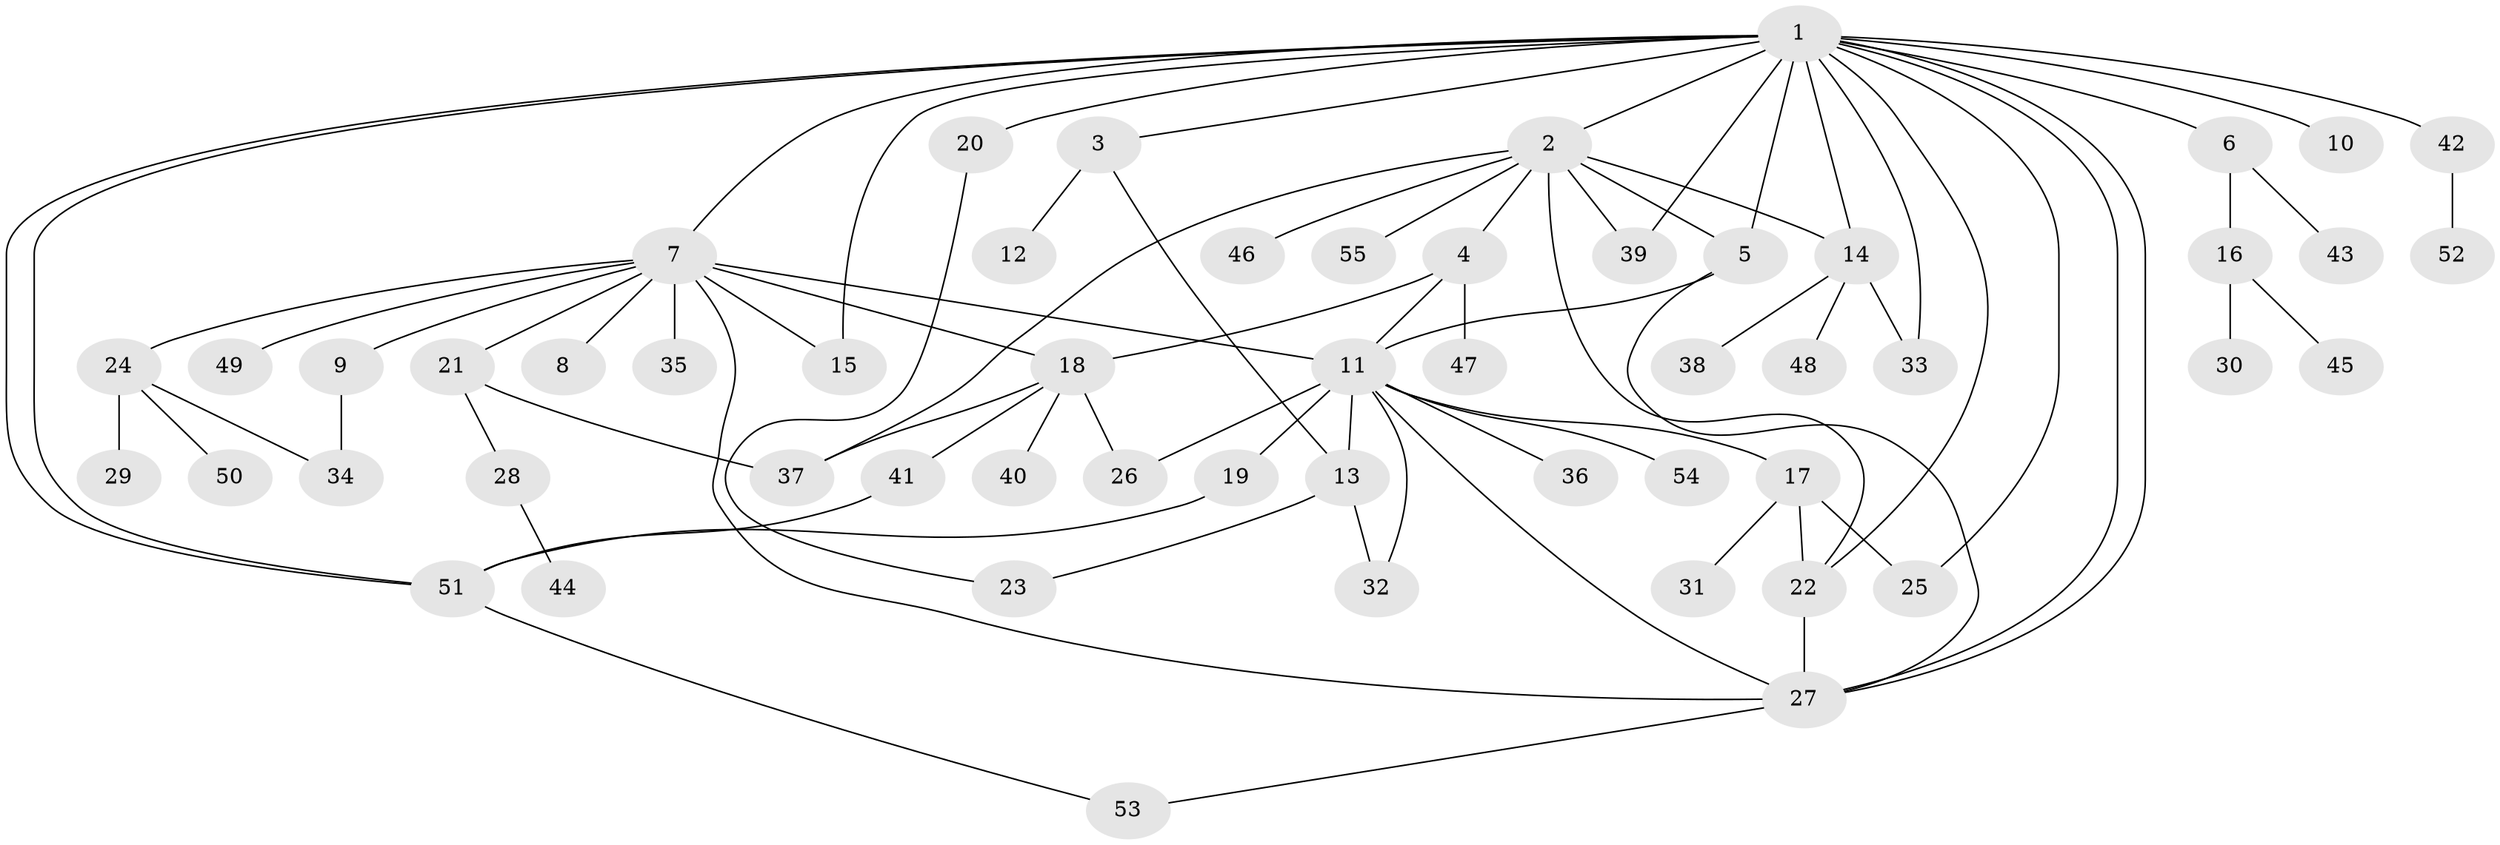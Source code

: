// Generated by graph-tools (version 1.1) at 2025/14/03/09/25 04:14:47]
// undirected, 55 vertices, 81 edges
graph export_dot {
graph [start="1"]
  node [color=gray90,style=filled];
  1;
  2;
  3;
  4;
  5;
  6;
  7;
  8;
  9;
  10;
  11;
  12;
  13;
  14;
  15;
  16;
  17;
  18;
  19;
  20;
  21;
  22;
  23;
  24;
  25;
  26;
  27;
  28;
  29;
  30;
  31;
  32;
  33;
  34;
  35;
  36;
  37;
  38;
  39;
  40;
  41;
  42;
  43;
  44;
  45;
  46;
  47;
  48;
  49;
  50;
  51;
  52;
  53;
  54;
  55;
  1 -- 2;
  1 -- 3;
  1 -- 5;
  1 -- 6;
  1 -- 7;
  1 -- 10;
  1 -- 14;
  1 -- 15;
  1 -- 20;
  1 -- 22;
  1 -- 25;
  1 -- 27;
  1 -- 27;
  1 -- 33;
  1 -- 39;
  1 -- 42;
  1 -- 51;
  1 -- 51;
  2 -- 4;
  2 -- 5;
  2 -- 14;
  2 -- 22;
  2 -- 37;
  2 -- 39;
  2 -- 46;
  2 -- 55;
  3 -- 12;
  3 -- 13;
  4 -- 11;
  4 -- 18;
  4 -- 47;
  5 -- 11;
  5 -- 27;
  6 -- 16;
  6 -- 43;
  7 -- 8;
  7 -- 9;
  7 -- 11;
  7 -- 15;
  7 -- 18;
  7 -- 21;
  7 -- 24;
  7 -- 27;
  7 -- 35;
  7 -- 49;
  9 -- 34;
  11 -- 13;
  11 -- 17;
  11 -- 19;
  11 -- 26;
  11 -- 27;
  11 -- 32;
  11 -- 36;
  11 -- 54;
  13 -- 23;
  13 -- 32;
  14 -- 33;
  14 -- 38;
  14 -- 48;
  16 -- 30;
  16 -- 45;
  17 -- 22;
  17 -- 25;
  17 -- 31;
  18 -- 26;
  18 -- 37;
  18 -- 40;
  18 -- 41;
  19 -- 51;
  20 -- 23;
  21 -- 28;
  21 -- 37;
  22 -- 27;
  24 -- 29;
  24 -- 34;
  24 -- 50;
  27 -- 53;
  28 -- 44;
  41 -- 51;
  42 -- 52;
  51 -- 53;
}
